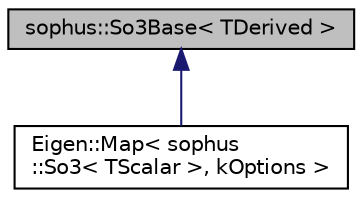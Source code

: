 digraph "sophus::So3Base&lt; TDerived &gt;"
{
 // LATEX_PDF_SIZE
  edge [fontname="Helvetica",fontsize="10",labelfontname="Helvetica",labelfontsize="10"];
  node [fontname="Helvetica",fontsize="10",shape=record];
  Node1 [label="sophus::So3Base\< TDerived \>",height=0.2,width=0.4,color="black", fillcolor="grey75", style="filled", fontcolor="black",tooltip="So3 base type - implements So3 class but is storage agnostic."];
  Node1 -> Node2 [dir="back",color="midnightblue",fontsize="10",style="solid",fontname="Helvetica"];
  Node2 [label="Eigen::Map\< sophus\l::So3\< TScalar \>, kOptions \>",height=0.2,width=0.4,color="black", fillcolor="white", style="filled",URL="$class_eigen_1_1_map_3_01sophus_1_1_so3_3_01_t_scalar_01_4_00_01k_options_01_4.html",tooltip="Specialization of Eigen::Map for So3; derived from So3Base."];
}
